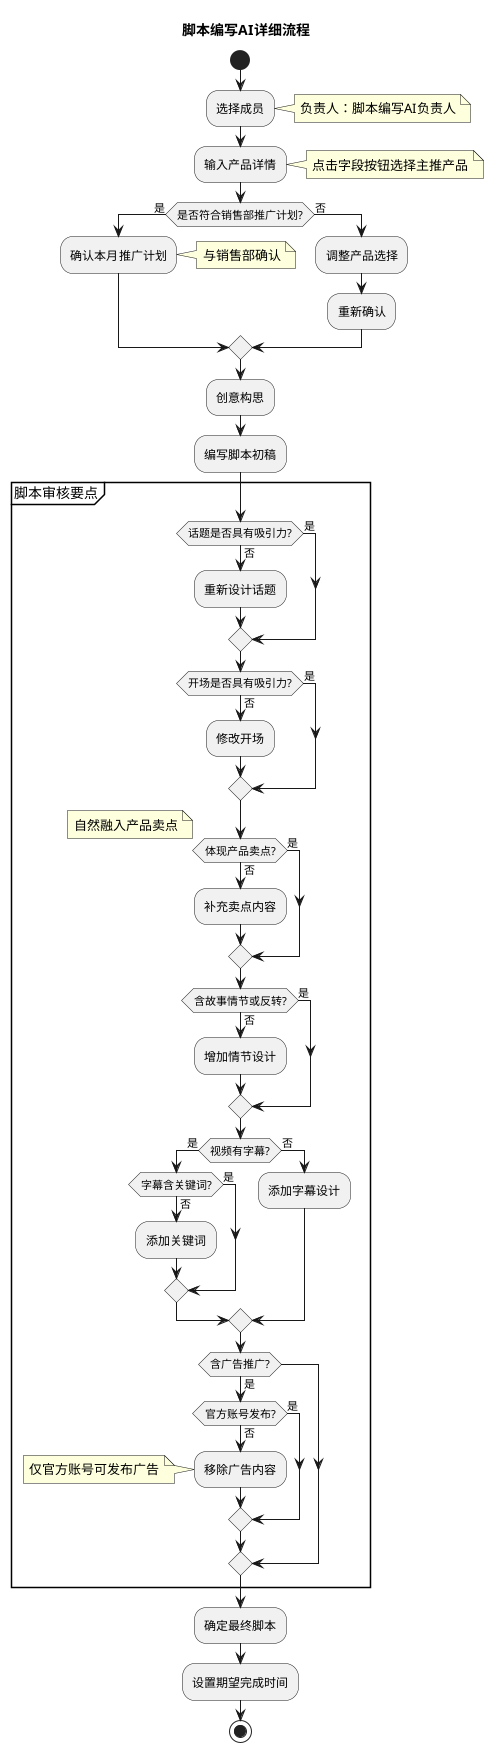 @startuml script_ai.puml

title 脚本编写AI详细流程

start

:选择成员;
note right: 负责人：脚本编写AI负责人

:输入产品详情;
note right: 点击字段按钮选择主推产品

if (是否符合销售部推广计划?) then (是)
  :确认本月推广计划;
  note right: 与销售部确认
else (否)
  :调整产品选择;
  :重新确认;
endif

:创意构思;
:编写脚本初稿;

partition "脚本审核要点" {
  if (话题是否具有吸引力?) then (是)
  else (否)
    :重新设计话题;
  endif
  
  if (开场是否具有吸引力?) then (是)
  else (否)
    :修改开场;
  endif
  
  if (体现产品卖点?) then (是)
    note: 自然融入产品卖点
  else (否)
    :补充卖点内容;
  endif
  
  if (含故事情节或反转?) then (是)
  else (否)
    :增加情节设计;
  endif
  
  if (视频有字幕?) then (是)
    if (字幕含关键词?) then (是)
    else (否)
      :添加关键词;
    endif
  else (否)
    :添加字幕设计;
  endif
  
  if (含广告推广?) then (是)
    if (官方账号发布?) then (是)
    else (否)
      :移除广告内容;
      note: 仅官方账号可发布广告
    endif
  endif
}

:确定最终脚本;
:设置期望完成时间;

stop

@enduml